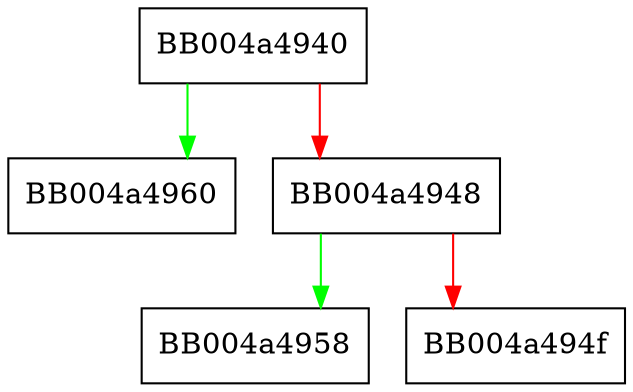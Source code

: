 digraph ssl_hmac_final {
  node [shape="box"];
  graph [splines=ortho];
  BB004a4940 -> BB004a4960 [color="green"];
  BB004a4940 -> BB004a4948 [color="red"];
  BB004a4948 -> BB004a4958 [color="green"];
  BB004a4948 -> BB004a494f [color="red"];
}